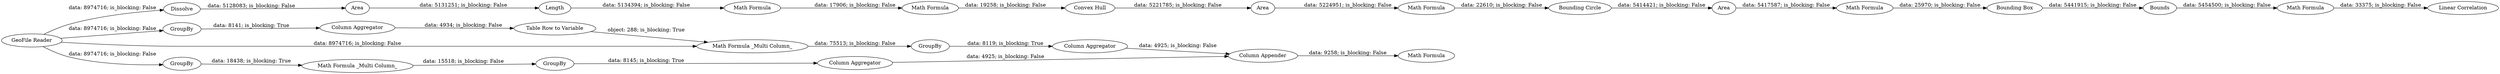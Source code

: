 digraph {
	"-2852691369097304977_14" [label=Dissolve]
	"-2852691369097304977_6" [label=GroupBy]
	"-2852691369097304977_28" [label="Linear Correlation"]
	"-2852691369097304977_12" [label="Column Appender"]
	"-2852691369097304977_15" [label=Area]
	"-2852691369097304977_8" [label="Table Row to Variable"]
	"-2852691369097304977_2" [label=GroupBy]
	"-2852691369097304977_25" [label="Bounding Box"]
	"-2852691369097304977_1" [label="GeoFile Reader"]
	"-2852691369097304977_26" [label=Bounds]
	"-2852691369097304977_13" [label="Math Formula"]
	"-2852691369097304977_19" [label="Convex Hull"]
	"-2852691369097304977_4" [label=GroupBy]
	"-2852691369097304977_27" [label="Math Formula"]
	"-2852691369097304977_5" [label="Column Aggregator"]
	"-2852691369097304977_21" [label="Math Formula"]
	"-2852691369097304977_23" [label=Area]
	"-2852691369097304977_9" [label="Math Formula _Multi Column_"]
	"-2852691369097304977_24" [label="Math Formula"]
	"-2852691369097304977_18" [label="Math Formula"]
	"-2852691369097304977_16" [label=Length]
	"-2852691369097304977_7" [label="Column Aggregator"]
	"-2852691369097304977_20" [label=Area]
	"-2852691369097304977_10" [label=GroupBy]
	"-2852691369097304977_22" [label="Bounding Circle"]
	"-2852691369097304977_3" [label="Math Formula _Multi Column_"]
	"-2852691369097304977_11" [label="Column Aggregator"]
	"-2852691369097304977_17" [label="Math Formula"]
	"-2852691369097304977_12" -> "-2852691369097304977_13" [label="data: 9258; is_blocking: False"]
	"-2852691369097304977_22" -> "-2852691369097304977_23" [label="data: 5414421; is_blocking: False"]
	"-2852691369097304977_2" -> "-2852691369097304977_3" [label="data: 18438; is_blocking: True"]
	"-2852691369097304977_14" -> "-2852691369097304977_15" [label="data: 5128083; is_blocking: False"]
	"-2852691369097304977_3" -> "-2852691369097304977_4" [label="data: 15518; is_blocking: False"]
	"-2852691369097304977_1" -> "-2852691369097304977_9" [label="data: 8974716; is_blocking: False"]
	"-2852691369097304977_1" -> "-2852691369097304977_6" [label="data: 8974716; is_blocking: False"]
	"-2852691369097304977_18" -> "-2852691369097304977_19" [label="data: 19258; is_blocking: False"]
	"-2852691369097304977_20" -> "-2852691369097304977_21" [label="data: 5224951; is_blocking: False"]
	"-2852691369097304977_8" -> "-2852691369097304977_9" [label="object: 288; is_blocking: True"]
	"-2852691369097304977_23" -> "-2852691369097304977_24" [label="data: 5417587; is_blocking: False"]
	"-2852691369097304977_11" -> "-2852691369097304977_12" [label="data: 4925; is_blocking: False"]
	"-2852691369097304977_10" -> "-2852691369097304977_11" [label="data: 8119; is_blocking: True"]
	"-2852691369097304977_15" -> "-2852691369097304977_16" [label="data: 5131251; is_blocking: False"]
	"-2852691369097304977_1" -> "-2852691369097304977_2" [label="data: 8974716; is_blocking: False"]
	"-2852691369097304977_6" -> "-2852691369097304977_7" [label="data: 8141; is_blocking: True"]
	"-2852691369097304977_4" -> "-2852691369097304977_5" [label="data: 8145; is_blocking: True"]
	"-2852691369097304977_1" -> "-2852691369097304977_14" [label="data: 8974716; is_blocking: False"]
	"-2852691369097304977_7" -> "-2852691369097304977_8" [label="data: 4934; is_blocking: False"]
	"-2852691369097304977_24" -> "-2852691369097304977_25" [label="data: 25970; is_blocking: False"]
	"-2852691369097304977_16" -> "-2852691369097304977_17" [label="data: 5134394; is_blocking: False"]
	"-2852691369097304977_21" -> "-2852691369097304977_22" [label="data: 22610; is_blocking: False"]
	"-2852691369097304977_19" -> "-2852691369097304977_20" [label="data: 5221785; is_blocking: False"]
	"-2852691369097304977_25" -> "-2852691369097304977_26" [label="data: 5441915; is_blocking: False"]
	"-2852691369097304977_27" -> "-2852691369097304977_28" [label="data: 33375; is_blocking: False"]
	"-2852691369097304977_9" -> "-2852691369097304977_10" [label="data: 75513; is_blocking: False"]
	"-2852691369097304977_5" -> "-2852691369097304977_12" [label="data: 4925; is_blocking: False"]
	"-2852691369097304977_17" -> "-2852691369097304977_18" [label="data: 17906; is_blocking: False"]
	"-2852691369097304977_26" -> "-2852691369097304977_27" [label="data: 5454500; is_blocking: False"]
	rankdir=LR
}
